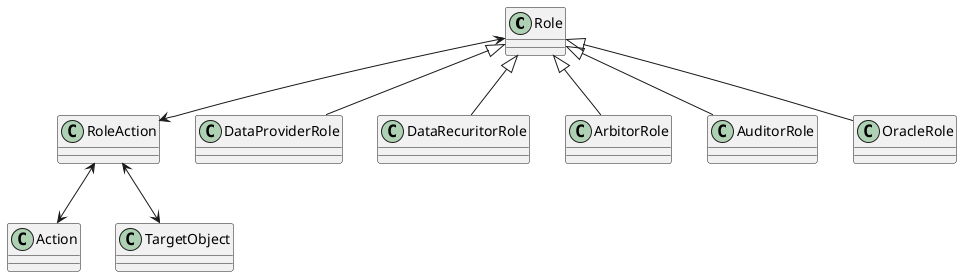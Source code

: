 @startuml

class Role
class Action
Class RoleAction
Class TargetObject
class DataProviderRole
class DataRecuritorRole
class ArbitorRole
class AuditorRole
class OracleRole

Role<-->RoleAction

RoleAction <-->Action

RoleAction<-->TargetObject

Role<|-- DataProviderRole
Role<|-- DataRecuritorRole
Role<|-- ArbitorRole
Role<|-- AuditorRole
Role<|-- OracleRole

@enduml